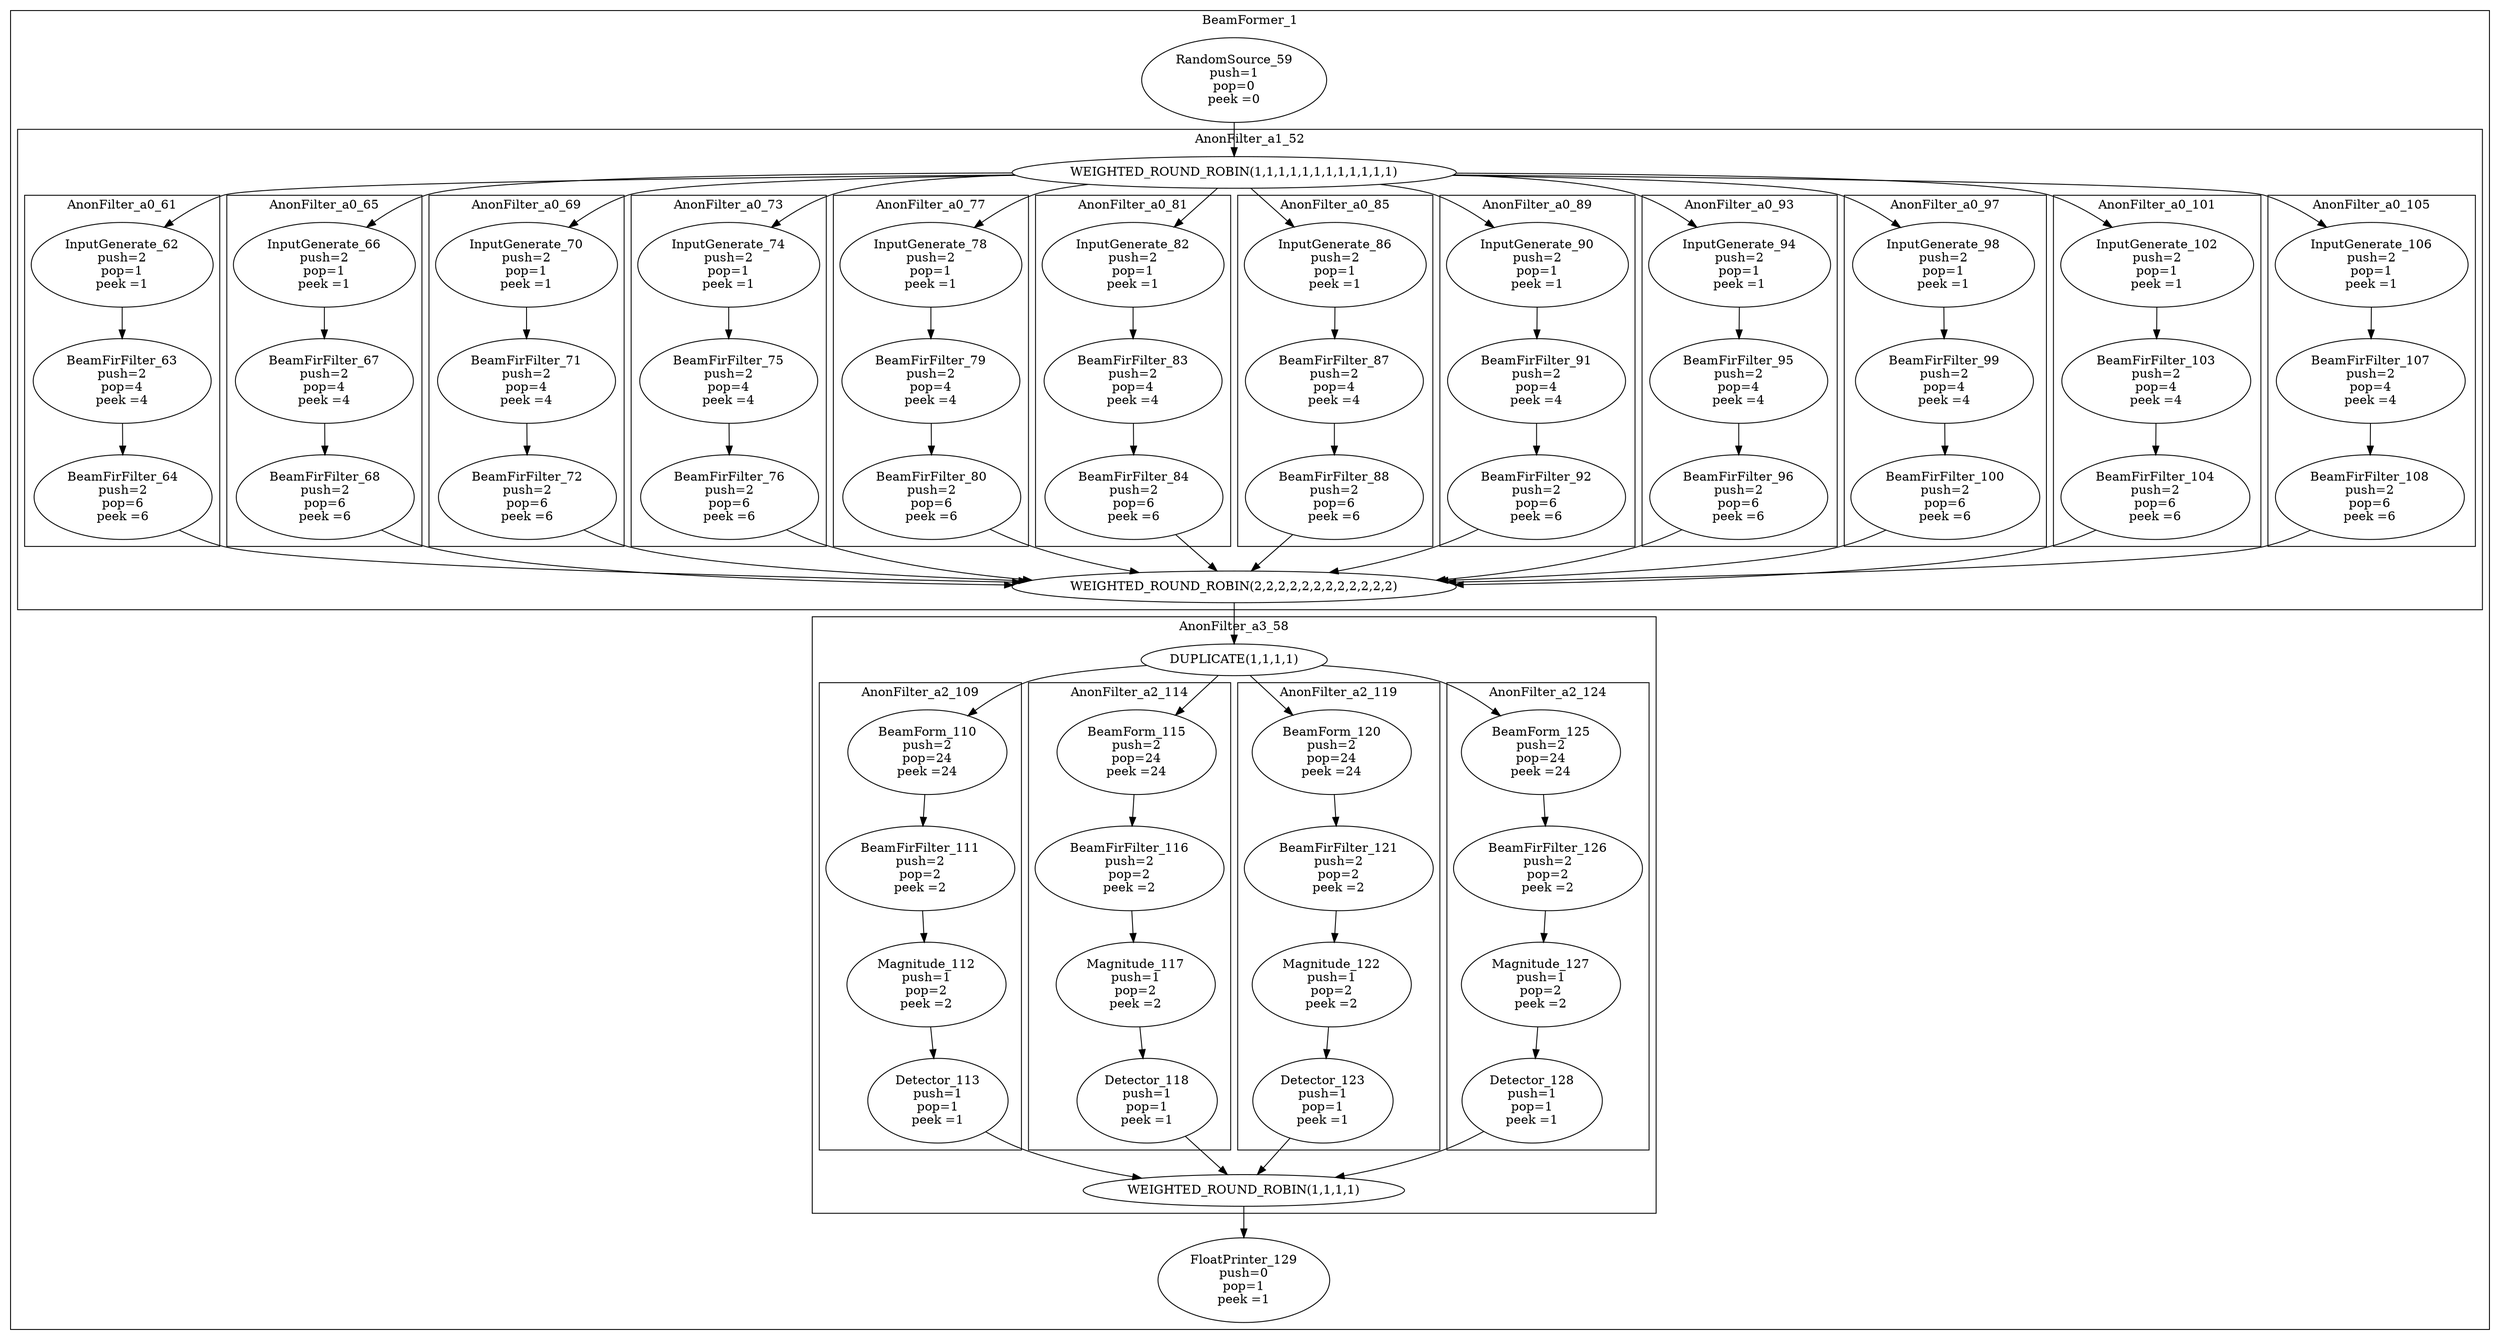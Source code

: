 digraph streamit {
subgraph cluster_node1 {
 label="BeamFormer_1";
node2 [ label="RandomSource_59\npush=1\npop=0\npeek =0" ]
subgraph cluster_node3 {
 label="AnonFilter_a1_52";
node4 [ label="WEIGHTED_ROUND_ROBIN(1,1,1,1,1,1,1,1,1,1,1,1)" ]
node5 [ label="WEIGHTED_ROUND_ROBIN(2,2,2,2,2,2,2,2,2,2,2,2)" ]
subgraph cluster_node6 {
 label="AnonFilter_a0_61";
node7 [ label="InputGenerate_62\npush=2\npop=1\npeek =1" ]
node8 [ label="BeamFirFilter_63\npush=2\npop=4\npeek =4" ]
node7 -> node8
node9 [ label="BeamFirFilter_64\npush=2\npop=6\npeek =6" ]
node8 -> node9
}
node4 -> node7
node9 -> node5
subgraph cluster_node10 {
 label="AnonFilter_a0_65";
node11 [ label="InputGenerate_66\npush=2\npop=1\npeek =1" ]
node12 [ label="BeamFirFilter_67\npush=2\npop=4\npeek =4" ]
node11 -> node12
node13 [ label="BeamFirFilter_68\npush=2\npop=6\npeek =6" ]
node12 -> node13
}
node4 -> node11
node13 -> node5
subgraph cluster_node14 {
 label="AnonFilter_a0_69";
node15 [ label="InputGenerate_70\npush=2\npop=1\npeek =1" ]
node16 [ label="BeamFirFilter_71\npush=2\npop=4\npeek =4" ]
node15 -> node16
node17 [ label="BeamFirFilter_72\npush=2\npop=6\npeek =6" ]
node16 -> node17
}
node4 -> node15
node17 -> node5
subgraph cluster_node18 {
 label="AnonFilter_a0_73";
node19 [ label="InputGenerate_74\npush=2\npop=1\npeek =1" ]
node20 [ label="BeamFirFilter_75\npush=2\npop=4\npeek =4" ]
node19 -> node20
node21 [ label="BeamFirFilter_76\npush=2\npop=6\npeek =6" ]
node20 -> node21
}
node4 -> node19
node21 -> node5
subgraph cluster_node22 {
 label="AnonFilter_a0_77";
node23 [ label="InputGenerate_78\npush=2\npop=1\npeek =1" ]
node24 [ label="BeamFirFilter_79\npush=2\npop=4\npeek =4" ]
node23 -> node24
node25 [ label="BeamFirFilter_80\npush=2\npop=6\npeek =6" ]
node24 -> node25
}
node4 -> node23
node25 -> node5
subgraph cluster_node26 {
 label="AnonFilter_a0_81";
node27 [ label="InputGenerate_82\npush=2\npop=1\npeek =1" ]
node28 [ label="BeamFirFilter_83\npush=2\npop=4\npeek =4" ]
node27 -> node28
node29 [ label="BeamFirFilter_84\npush=2\npop=6\npeek =6" ]
node28 -> node29
}
node4 -> node27
node29 -> node5
subgraph cluster_node30 {
 label="AnonFilter_a0_85";
node31 [ label="InputGenerate_86\npush=2\npop=1\npeek =1" ]
node32 [ label="BeamFirFilter_87\npush=2\npop=4\npeek =4" ]
node31 -> node32
node33 [ label="BeamFirFilter_88\npush=2\npop=6\npeek =6" ]
node32 -> node33
}
node4 -> node31
node33 -> node5
subgraph cluster_node34 {
 label="AnonFilter_a0_89";
node35 [ label="InputGenerate_90\npush=2\npop=1\npeek =1" ]
node36 [ label="BeamFirFilter_91\npush=2\npop=4\npeek =4" ]
node35 -> node36
node37 [ label="BeamFirFilter_92\npush=2\npop=6\npeek =6" ]
node36 -> node37
}
node4 -> node35
node37 -> node5
subgraph cluster_node38 {
 label="AnonFilter_a0_93";
node39 [ label="InputGenerate_94\npush=2\npop=1\npeek =1" ]
node40 [ label="BeamFirFilter_95\npush=2\npop=4\npeek =4" ]
node39 -> node40
node41 [ label="BeamFirFilter_96\npush=2\npop=6\npeek =6" ]
node40 -> node41
}
node4 -> node39
node41 -> node5
subgraph cluster_node42 {
 label="AnonFilter_a0_97";
node43 [ label="InputGenerate_98\npush=2\npop=1\npeek =1" ]
node44 [ label="BeamFirFilter_99\npush=2\npop=4\npeek =4" ]
node43 -> node44
node45 [ label="BeamFirFilter_100\npush=2\npop=6\npeek =6" ]
node44 -> node45
}
node4 -> node43
node45 -> node5
subgraph cluster_node46 {
 label="AnonFilter_a0_101";
node47 [ label="InputGenerate_102\npush=2\npop=1\npeek =1" ]
node48 [ label="BeamFirFilter_103\npush=2\npop=4\npeek =4" ]
node47 -> node48
node49 [ label="BeamFirFilter_104\npush=2\npop=6\npeek =6" ]
node48 -> node49
}
node4 -> node47
node49 -> node5
subgraph cluster_node50 {
 label="AnonFilter_a0_105";
node51 [ label="InputGenerate_106\npush=2\npop=1\npeek =1" ]
node52 [ label="BeamFirFilter_107\npush=2\npop=4\npeek =4" ]
node51 -> node52
node53 [ label="BeamFirFilter_108\npush=2\npop=6\npeek =6" ]
node52 -> node53
}
node4 -> node51
node53 -> node5
}
node2 -> node4
subgraph cluster_node54 {
 label="AnonFilter_a3_58";
node55 [ label="DUPLICATE(1,1,1,1)" ]
node56 [ label="WEIGHTED_ROUND_ROBIN(1,1,1,1)" ]
subgraph cluster_node57 {
 label="AnonFilter_a2_109";
node58 [ label="BeamForm_110\npush=2\npop=24\npeek =24" ]
node59 [ label="BeamFirFilter_111\npush=2\npop=2\npeek =2" ]
node58 -> node59
node60 [ label="Magnitude_112\npush=1\npop=2\npeek =2" ]
node59 -> node60
node61 [ label="Detector_113\npush=1\npop=1\npeek =1" ]
node60 -> node61
}
node55 -> node58
node61 -> node56
subgraph cluster_node62 {
 label="AnonFilter_a2_114";
node63 [ label="BeamForm_115\npush=2\npop=24\npeek =24" ]
node64 [ label="BeamFirFilter_116\npush=2\npop=2\npeek =2" ]
node63 -> node64
node65 [ label="Magnitude_117\npush=1\npop=2\npeek =2" ]
node64 -> node65
node66 [ label="Detector_118\npush=1\npop=1\npeek =1" ]
node65 -> node66
}
node55 -> node63
node66 -> node56
subgraph cluster_node67 {
 label="AnonFilter_a2_119";
node68 [ label="BeamForm_120\npush=2\npop=24\npeek =24" ]
node69 [ label="BeamFirFilter_121\npush=2\npop=2\npeek =2" ]
node68 -> node69
node70 [ label="Magnitude_122\npush=1\npop=2\npeek =2" ]
node69 -> node70
node71 [ label="Detector_123\npush=1\npop=1\npeek =1" ]
node70 -> node71
}
node55 -> node68
node71 -> node56
subgraph cluster_node72 {
 label="AnonFilter_a2_124";
node73 [ label="BeamForm_125\npush=2\npop=24\npeek =24" ]
node74 [ label="BeamFirFilter_126\npush=2\npop=2\npeek =2" ]
node73 -> node74
node75 [ label="Magnitude_127\npush=1\npop=2\npeek =2" ]
node74 -> node75
node76 [ label="Detector_128\npush=1\npop=1\npeek =1" ]
node75 -> node76
}
node55 -> node73
node76 -> node56
}
node5 -> node55
node77 [ label="FloatPrinter_129\npush=0\npop=1\npeek =1" ]
node56 -> node77
}
}
